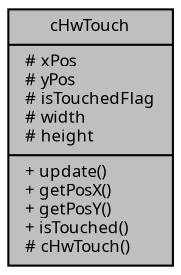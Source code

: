 digraph "cHwTouch"
{
  edge [fontname="Sans",fontsize="8",labelfontname="Sans",labelfontsize="8"];
  node [fontname="Sans",fontsize="8",shape=record];
  Node1 [label="{cHwTouch\n|# xPos\l# yPos\l# isTouchedFlag\l# width\l# height\l|+ update()\l+ getPosX()\l+ getPosY()\l+ isTouched()\l# cHwTouch()\l}",height=0.2,width=0.4,color="black", fillcolor="grey75", style="filled", fontcolor="black"];
}
